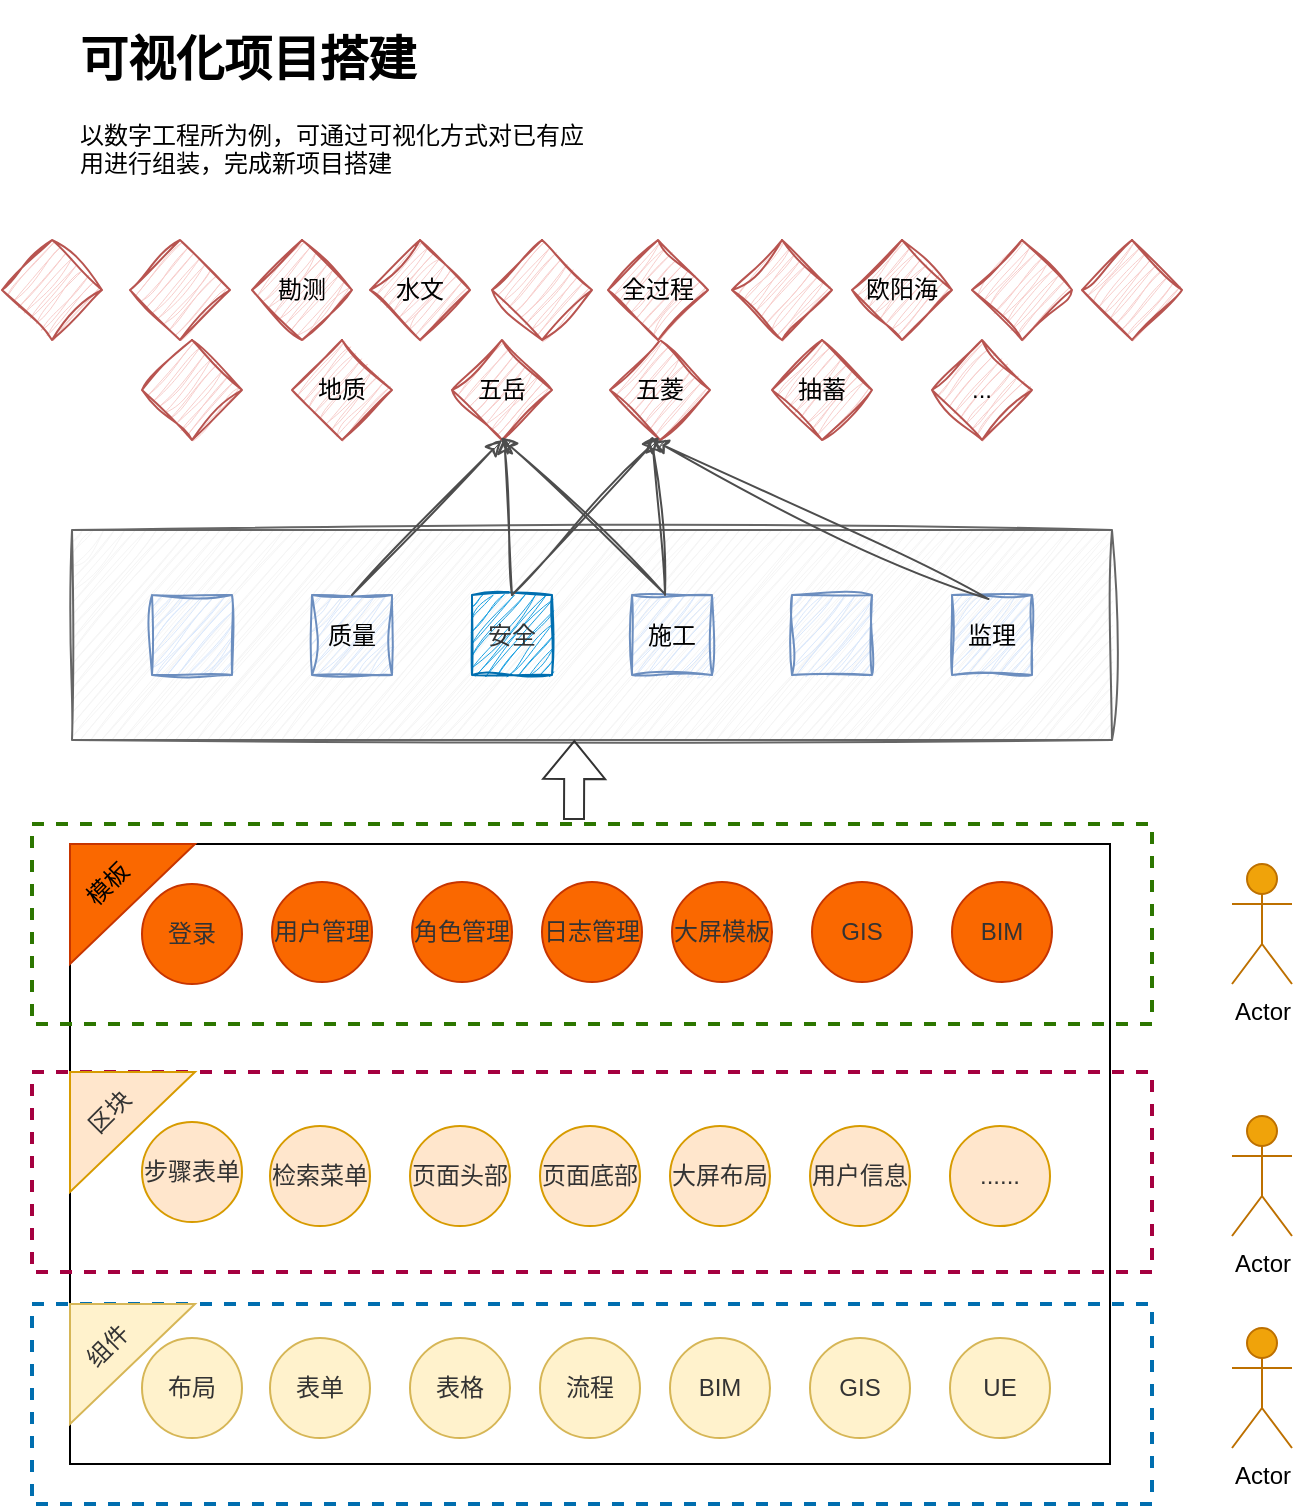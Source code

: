 <mxfile version="23.1.5" type="github">
  <diagram name="第 1 页" id="_P4C-NIC0c6lGI55AIVs">
    <mxGraphModel dx="1259" dy="673" grid="1" gridSize="10" guides="1" tooltips="1" connect="1" arrows="1" fold="1" page="1" pageScale="1" pageWidth="827" pageHeight="1169" math="0" shadow="0">
      <root>
        <mxCell id="0" />
        <mxCell id="1" parent="0" />
        <mxCell id="URCNevdXFKQMGU3Cfvzh-44" value="" style="rounded=0;whiteSpace=wrap;html=1;fontColor=#333333;shadow=0;" parent="1" vertex="1">
          <mxGeometry x="119" y="492" width="520" height="310" as="geometry" />
        </mxCell>
        <mxCell id="URCNevdXFKQMGU3Cfvzh-96" value="" style="rounded=0;whiteSpace=wrap;html=1;dashed=1;fillColor=none;fontColor=#ffffff;strokeColor=#A50040;strokeWidth=2;shadow=0;" parent="1" vertex="1">
          <mxGeometry x="100" y="606" width="560" height="100" as="geometry" />
        </mxCell>
        <mxCell id="URCNevdXFKQMGU3Cfvzh-95" value="" style="rounded=0;whiteSpace=wrap;html=1;dashed=1;fillColor=none;fontColor=#ffffff;strokeColor=#2D7600;strokeWidth=2;shadow=0;" parent="1" vertex="1">
          <mxGeometry x="100" y="482" width="560" height="100" as="geometry" />
        </mxCell>
        <mxCell id="URCNevdXFKQMGU3Cfvzh-1" value="" style="rounded=0;whiteSpace=wrap;html=1;fillColor=#f5f5f5;fontColor=#333333;strokeColor=#666666;shadow=0;sketch=1;curveFitting=1;jiggle=2;" parent="1" vertex="1">
          <mxGeometry x="120" y="335" width="520" height="105" as="geometry" />
        </mxCell>
        <mxCell id="URCNevdXFKQMGU3Cfvzh-2" value="" style="whiteSpace=wrap;html=1;aspect=fixed;fillColor=#dae8fc;strokeColor=#6c8ebf;shadow=0;sketch=1;curveFitting=1;jiggle=2;" parent="1" vertex="1">
          <mxGeometry x="160" y="367.5" width="40" height="40" as="geometry" />
        </mxCell>
        <mxCell id="URCNevdXFKQMGU3Cfvzh-3" value="质量" style="whiteSpace=wrap;html=1;aspect=fixed;fillColor=#dae8fc;strokeColor=#6c8ebf;shadow=0;sketch=1;curveFitting=1;jiggle=2;" parent="1" vertex="1">
          <mxGeometry x="240" y="367.5" width="40" height="40" as="geometry" />
        </mxCell>
        <mxCell id="URCNevdXFKQMGU3Cfvzh-4" value="&lt;font color=&quot;#333333&quot;&gt;安全&lt;/font&gt;" style="whiteSpace=wrap;html=1;aspect=fixed;fillColor=#1ba1e2;strokeColor=#006EAF;shadow=0;sketch=1;curveFitting=1;jiggle=2;fontColor=#ffffff;" parent="1" vertex="1">
          <mxGeometry x="320" y="367.5" width="40" height="40" as="geometry" />
        </mxCell>
        <mxCell id="URCNevdXFKQMGU3Cfvzh-94" value="" style="rounded=0;whiteSpace=wrap;html=1;dashed=1;fillColor=none;fontColor=#ffffff;strokeColor=#006EAF;strokeWidth=2;shadow=0;" parent="1" vertex="1">
          <mxGeometry x="100" y="722" width="560" height="100" as="geometry" />
        </mxCell>
        <mxCell id="URCNevdXFKQMGU3Cfvzh-5" value="施工" style="whiteSpace=wrap;html=1;aspect=fixed;fillColor=#dae8fc;strokeColor=#6c8ebf;shadow=0;sketch=1;curveFitting=1;jiggle=2;" parent="1" vertex="1">
          <mxGeometry x="400" y="367.5" width="40" height="40" as="geometry" />
        </mxCell>
        <mxCell id="URCNevdXFKQMGU3Cfvzh-6" value="" style="whiteSpace=wrap;html=1;aspect=fixed;fillColor=#dae8fc;strokeColor=#6c8ebf;shadow=0;sketch=1;curveFitting=1;jiggle=2;" parent="1" vertex="1">
          <mxGeometry x="480" y="367.5" width="40" height="40" as="geometry" />
        </mxCell>
        <mxCell id="URCNevdXFKQMGU3Cfvzh-7" value="监理" style="whiteSpace=wrap;html=1;aspect=fixed;fillColor=#dae8fc;strokeColor=#6c8ebf;shadow=0;sketch=1;curveFitting=1;jiggle=2;" parent="1" vertex="1">
          <mxGeometry x="560" y="367.5" width="40" height="40" as="geometry" />
        </mxCell>
        <mxCell id="URCNevdXFKQMGU3Cfvzh-8" value="" style="rhombus;whiteSpace=wrap;html=1;fillColor=#f8cecc;strokeColor=#b85450;shadow=0;sketch=1;curveFitting=1;jiggle=2;" parent="1" vertex="1">
          <mxGeometry x="155" y="240" width="50" height="50" as="geometry" />
        </mxCell>
        <mxCell id="URCNevdXFKQMGU3Cfvzh-9" value="地质" style="rhombus;whiteSpace=wrap;html=1;fillColor=#f8cecc;strokeColor=#b85450;shadow=0;sketch=1;curveFitting=1;jiggle=2;" parent="1" vertex="1">
          <mxGeometry x="230" y="240" width="50" height="50" as="geometry" />
        </mxCell>
        <mxCell id="URCNevdXFKQMGU3Cfvzh-10" value="五岳" style="rhombus;whiteSpace=wrap;html=1;fillColor=#f8cecc;strokeColor=#b85450;shadow=0;sketch=1;curveFitting=1;jiggle=2;" parent="1" vertex="1">
          <mxGeometry x="310" y="240" width="50" height="50" as="geometry" />
        </mxCell>
        <mxCell id="URCNevdXFKQMGU3Cfvzh-11" value="五菱" style="rhombus;whiteSpace=wrap;html=1;fillColor=#f8cecc;strokeColor=#b85450;shadow=0;sketch=1;curveFitting=1;jiggle=2;" parent="1" vertex="1">
          <mxGeometry x="389" y="240" width="50" height="50" as="geometry" />
        </mxCell>
        <mxCell id="URCNevdXFKQMGU3Cfvzh-12" value="抽蓄" style="rhombus;whiteSpace=wrap;html=1;fillColor=#f8cecc;strokeColor=#b85450;shadow=0;sketch=1;curveFitting=1;jiggle=2;" parent="1" vertex="1">
          <mxGeometry x="470" y="240" width="50" height="50" as="geometry" />
        </mxCell>
        <mxCell id="URCNevdXFKQMGU3Cfvzh-13" value="..." style="rhombus;whiteSpace=wrap;html=1;fillColor=#f8cecc;strokeColor=#b85450;shadow=0;sketch=1;curveFitting=1;jiggle=2;" parent="1" vertex="1">
          <mxGeometry x="550" y="240" width="50" height="50" as="geometry" />
        </mxCell>
        <mxCell id="URCNevdXFKQMGU3Cfvzh-14" value="勘测" style="rhombus;whiteSpace=wrap;html=1;fillColor=#f8cecc;strokeColor=#b85450;shadow=0;sketch=1;curveFitting=1;jiggle=2;" parent="1" vertex="1">
          <mxGeometry x="210" y="190" width="50" height="50" as="geometry" />
        </mxCell>
        <mxCell id="URCNevdXFKQMGU3Cfvzh-15" value="水文" style="rhombus;whiteSpace=wrap;html=1;fillColor=#f8cecc;strokeColor=#b85450;shadow=0;sketch=1;curveFitting=1;jiggle=2;" parent="1" vertex="1">
          <mxGeometry x="269" y="190" width="50" height="50" as="geometry" />
        </mxCell>
        <mxCell id="URCNevdXFKQMGU3Cfvzh-16" value="" style="rhombus;whiteSpace=wrap;html=1;fillColor=#f8cecc;strokeColor=#b85450;shadow=0;sketch=1;curveFitting=1;jiggle=2;" parent="1" vertex="1">
          <mxGeometry x="330" y="190" width="50" height="50" as="geometry" />
        </mxCell>
        <mxCell id="URCNevdXFKQMGU3Cfvzh-17" value="全过程" style="rhombus;whiteSpace=wrap;html=1;fillColor=#f8cecc;strokeColor=#b85450;shadow=0;sketch=1;curveFitting=1;jiggle=2;" parent="1" vertex="1">
          <mxGeometry x="388" y="190" width="50" height="50" as="geometry" />
        </mxCell>
        <mxCell id="URCNevdXFKQMGU3Cfvzh-18" value="" style="rhombus;whiteSpace=wrap;html=1;fillColor=#f8cecc;strokeColor=#b85450;shadow=0;sketch=1;curveFitting=1;jiggle=2;" parent="1" vertex="1">
          <mxGeometry x="450" y="190" width="50" height="50" as="geometry" />
        </mxCell>
        <mxCell id="URCNevdXFKQMGU3Cfvzh-19" value="欧阳海" style="rhombus;whiteSpace=wrap;html=1;fillColor=#f8cecc;strokeColor=#b85450;shadow=0;sketch=1;curveFitting=1;jiggle=2;" parent="1" vertex="1">
          <mxGeometry x="510" y="190" width="50" height="50" as="geometry" />
        </mxCell>
        <mxCell id="URCNevdXFKQMGU3Cfvzh-20" value="" style="endArrow=classic;html=1;rounded=0;exitX=0.5;exitY=0;exitDx=0;exitDy=0;strokeColor=#4D4D4D;shadow=0;sketch=1;curveFitting=1;jiggle=2;" parent="1" source="URCNevdXFKQMGU3Cfvzh-4" target="URCNevdXFKQMGU3Cfvzh-10" edge="1">
          <mxGeometry width="50" height="50" relative="1" as="geometry">
            <mxPoint x="382" y="334" as="sourcePoint" />
            <mxPoint x="432" y="284" as="targetPoint" />
          </mxGeometry>
        </mxCell>
        <mxCell id="URCNevdXFKQMGU3Cfvzh-21" value="" style="endArrow=classic;html=1;rounded=0;exitX=0.5;exitY=0;exitDx=0;exitDy=0;strokeColor=#4D4D4D;shadow=0;sketch=1;curveFitting=1;jiggle=2;" parent="1" source="URCNevdXFKQMGU3Cfvzh-4" edge="1">
          <mxGeometry width="50" height="50" relative="1" as="geometry">
            <mxPoint x="417.5" y="367.5" as="sourcePoint" />
            <mxPoint x="413.5" y="288.5" as="targetPoint" />
          </mxGeometry>
        </mxCell>
        <mxCell id="URCNevdXFKQMGU3Cfvzh-22" value="" style="endArrow=classic;html=1;rounded=0;exitX=0.5;exitY=0;exitDx=0;exitDy=0;strokeColor=#4D4D4D;shadow=0;sketch=1;curveFitting=1;jiggle=2;" parent="1" edge="1">
          <mxGeometry width="50" height="50" relative="1" as="geometry">
            <mxPoint x="416.5" y="367.5" as="sourcePoint" />
            <mxPoint x="410" y="288" as="targetPoint" />
          </mxGeometry>
        </mxCell>
        <mxCell id="URCNevdXFKQMGU3Cfvzh-23" value="" style="endArrow=classic;html=1;rounded=0;exitX=0.5;exitY=0;exitDx=0;exitDy=0;strokeColor=#4D4D4D;shadow=0;sketch=1;curveFitting=1;jiggle=2;" parent="1" edge="1">
          <mxGeometry width="50" height="50" relative="1" as="geometry">
            <mxPoint x="578.25" y="369.5" as="sourcePoint" />
            <mxPoint x="410" y="290" as="targetPoint" />
          </mxGeometry>
        </mxCell>
        <mxCell id="URCNevdXFKQMGU3Cfvzh-24" value="" style="endArrow=classic;html=1;rounded=0;exitX=0.5;exitY=0;exitDx=0;exitDy=0;strokeColor=#4D4D4D;shadow=0;sketch=1;curveFitting=1;jiggle=2;entryX=0.5;entryY=1;entryDx=0;entryDy=0;" parent="1" target="URCNevdXFKQMGU3Cfvzh-10" edge="1">
          <mxGeometry width="50" height="50" relative="1" as="geometry">
            <mxPoint x="260" y="367.5" as="sourcePoint" />
            <mxPoint x="256" y="288.5" as="targetPoint" />
          </mxGeometry>
        </mxCell>
        <mxCell id="URCNevdXFKQMGU3Cfvzh-25" value="" style="endArrow=classic;html=1;rounded=0;exitX=0.403;exitY=-0.02;exitDx=0;exitDy=0;strokeColor=#4D4D4D;shadow=0;sketch=1;curveFitting=1;jiggle=2;entryX=0.488;entryY=0.972;entryDx=0;entryDy=0;entryPerimeter=0;exitPerimeter=0;" parent="1" source="URCNevdXFKQMGU3Cfvzh-5" target="URCNevdXFKQMGU3Cfvzh-10" edge="1">
          <mxGeometry width="50" height="50" relative="1" as="geometry">
            <mxPoint x="426.5" y="377.5" as="sourcePoint" />
            <mxPoint x="330" y="290" as="targetPoint" />
          </mxGeometry>
        </mxCell>
        <mxCell id="URCNevdXFKQMGU3Cfvzh-26" value="&lt;h1&gt;可视化项目搭建&lt;/h1&gt;&lt;p&gt;以数字工程所为例，可通过可视化方式对已有应用进行组装，完成新项目搭建&lt;/p&gt;" style="text;html=1;spacing=5;spacingTop=-20;whiteSpace=wrap;overflow=hidden;rounded=0;" parent="1" vertex="1">
          <mxGeometry x="119" y="80" width="270" height="100" as="geometry" />
        </mxCell>
        <mxCell id="URCNevdXFKQMGU3Cfvzh-73" value="登录" style="ellipse;whiteSpace=wrap;html=1;aspect=fixed;fillColor=#fa6800;strokeColor=#C73500;fontColor=#333333;shadow=0;" parent="1" vertex="1">
          <mxGeometry x="155" y="512" width="50" height="50" as="geometry" />
        </mxCell>
        <mxCell id="URCNevdXFKQMGU3Cfvzh-74" value="用户管理" style="ellipse;whiteSpace=wrap;html=1;aspect=fixed;fillColor=#fa6800;strokeColor=#C73500;fontColor=#333333;shadow=0;" parent="1" vertex="1">
          <mxGeometry x="220" y="511" width="50" height="50" as="geometry" />
        </mxCell>
        <mxCell id="URCNevdXFKQMGU3Cfvzh-75" value="角色管理" style="ellipse;whiteSpace=wrap;html=1;aspect=fixed;fillColor=#fa6800;strokeColor=#C73500;fontColor=#333333;shadow=0;" parent="1" vertex="1">
          <mxGeometry x="290" y="511" width="50" height="50" as="geometry" />
        </mxCell>
        <mxCell id="URCNevdXFKQMGU3Cfvzh-76" value="日志管理" style="ellipse;whiteSpace=wrap;html=1;aspect=fixed;fillColor=#fa6800;strokeColor=#C73500;fontColor=#333333;shadow=0;" parent="1" vertex="1">
          <mxGeometry x="355" y="511" width="50" height="50" as="geometry" />
        </mxCell>
        <mxCell id="URCNevdXFKQMGU3Cfvzh-77" value="大屏模板" style="ellipse;whiteSpace=wrap;html=1;aspect=fixed;fillColor=#fa6800;strokeColor=#C73500;fontColor=#333333;shadow=0;" parent="1" vertex="1">
          <mxGeometry x="420" y="511" width="50" height="50" as="geometry" />
        </mxCell>
        <mxCell id="URCNevdXFKQMGU3Cfvzh-78" value="GIS" style="ellipse;whiteSpace=wrap;html=1;aspect=fixed;fillColor=#fa6800;strokeColor=#C73500;fontColor=#333333;shadow=0;" parent="1" vertex="1">
          <mxGeometry x="490" y="511" width="50" height="50" as="geometry" />
        </mxCell>
        <mxCell id="URCNevdXFKQMGU3Cfvzh-79" value="BIM" style="ellipse;whiteSpace=wrap;html=1;aspect=fixed;fillColor=#fa6800;strokeColor=#C73500;fontColor=#333333;shadow=0;" parent="1" vertex="1">
          <mxGeometry x="560" y="511" width="50" height="50" as="geometry" />
        </mxCell>
        <mxCell id="URCNevdXFKQMGU3Cfvzh-80" value="步骤表单" style="ellipse;whiteSpace=wrap;html=1;aspect=fixed;fillColor=#ffe6cc;strokeColor=#d79b00;fontColor=#333333;shadow=0;" parent="1" vertex="1">
          <mxGeometry x="155" y="631" width="50" height="50" as="geometry" />
        </mxCell>
        <mxCell id="URCNevdXFKQMGU3Cfvzh-81" value="检索菜单" style="ellipse;whiteSpace=wrap;html=1;aspect=fixed;fillColor=#ffe6cc;strokeColor=#d79b00;fontColor=#333333;shadow=0;" parent="1" vertex="1">
          <mxGeometry x="219" y="633" width="50" height="50" as="geometry" />
        </mxCell>
        <mxCell id="URCNevdXFKQMGU3Cfvzh-82" value="页面头部" style="ellipse;whiteSpace=wrap;html=1;aspect=fixed;fillColor=#ffe6cc;strokeColor=#d79b00;fontColor=#333333;shadow=0;" parent="1" vertex="1">
          <mxGeometry x="289" y="633" width="50" height="50" as="geometry" />
        </mxCell>
        <mxCell id="URCNevdXFKQMGU3Cfvzh-83" value="页面底部" style="ellipse;whiteSpace=wrap;html=1;aspect=fixed;fillColor=#ffe6cc;strokeColor=#d79b00;fontColor=#333333;shadow=0;" parent="1" vertex="1">
          <mxGeometry x="354" y="633" width="50" height="50" as="geometry" />
        </mxCell>
        <mxCell id="URCNevdXFKQMGU3Cfvzh-84" value="大屏布局" style="ellipse;whiteSpace=wrap;html=1;aspect=fixed;fillColor=#ffe6cc;strokeColor=#d79b00;fontColor=#333333;shadow=0;" parent="1" vertex="1">
          <mxGeometry x="419" y="633" width="50" height="50" as="geometry" />
        </mxCell>
        <mxCell id="URCNevdXFKQMGU3Cfvzh-85" value="用户信息" style="ellipse;whiteSpace=wrap;html=1;aspect=fixed;fillColor=#ffe6cc;strokeColor=#d79b00;fontColor=#333333;shadow=0;" parent="1" vertex="1">
          <mxGeometry x="489" y="633" width="50" height="50" as="geometry" />
        </mxCell>
        <mxCell id="URCNevdXFKQMGU3Cfvzh-86" value="......" style="ellipse;whiteSpace=wrap;html=1;aspect=fixed;fillColor=#ffe6cc;strokeColor=#d79b00;fontColor=#333333;shadow=0;" parent="1" vertex="1">
          <mxGeometry x="559" y="633" width="50" height="50" as="geometry" />
        </mxCell>
        <mxCell id="URCNevdXFKQMGU3Cfvzh-87" value="布局" style="ellipse;whiteSpace=wrap;html=1;aspect=fixed;fillColor=#fff2cc;strokeColor=#d6b656;fontColor=#333333;shadow=0;" parent="1" vertex="1">
          <mxGeometry x="155" y="739" width="50" height="50" as="geometry" />
        </mxCell>
        <mxCell id="URCNevdXFKQMGU3Cfvzh-88" value="表单" style="ellipse;whiteSpace=wrap;html=1;aspect=fixed;fillColor=#fff2cc;strokeColor=#d6b656;fontColor=#333333;shadow=0;" parent="1" vertex="1">
          <mxGeometry x="219" y="739" width="50" height="50" as="geometry" />
        </mxCell>
        <mxCell id="URCNevdXFKQMGU3Cfvzh-89" value="表格" style="ellipse;whiteSpace=wrap;html=1;aspect=fixed;fillColor=#fff2cc;strokeColor=#d6b656;fontColor=#333333;shadow=0;" parent="1" vertex="1">
          <mxGeometry x="289" y="739" width="50" height="50" as="geometry" />
        </mxCell>
        <mxCell id="URCNevdXFKQMGU3Cfvzh-90" value="流程" style="ellipse;whiteSpace=wrap;html=1;aspect=fixed;fillColor=#fff2cc;strokeColor=#d6b656;fontColor=#333333;shadow=0;" parent="1" vertex="1">
          <mxGeometry x="354" y="739" width="50" height="50" as="geometry" />
        </mxCell>
        <mxCell id="URCNevdXFKQMGU3Cfvzh-91" value="BIM" style="ellipse;whiteSpace=wrap;html=1;aspect=fixed;fillColor=#fff2cc;strokeColor=#d6b656;fontColor=#333333;shadow=0;" parent="1" vertex="1">
          <mxGeometry x="419" y="739" width="50" height="50" as="geometry" />
        </mxCell>
        <mxCell id="URCNevdXFKQMGU3Cfvzh-92" value="GIS" style="ellipse;whiteSpace=wrap;html=1;aspect=fixed;fillColor=#fff2cc;strokeColor=#d6b656;fontColor=#333333;shadow=0;" parent="1" vertex="1">
          <mxGeometry x="489" y="739" width="50" height="50" as="geometry" />
        </mxCell>
        <mxCell id="URCNevdXFKQMGU3Cfvzh-93" value="UE" style="ellipse;whiteSpace=wrap;html=1;aspect=fixed;fillColor=#fff2cc;strokeColor=#d6b656;fontColor=#333333;shadow=0;" parent="1" vertex="1">
          <mxGeometry x="559" y="739" width="50" height="50" as="geometry" />
        </mxCell>
        <mxCell id="URCNevdXFKQMGU3Cfvzh-98" value="" style="shape=flexArrow;endArrow=classic;html=1;rounded=0;entryX=0.483;entryY=1.038;entryDx=0;entryDy=0;entryPerimeter=0;strokeColor=#333333;" parent="1" edge="1">
          <mxGeometry width="50" height="50" relative="1" as="geometry">
            <mxPoint x="371" y="480" as="sourcePoint" />
            <mxPoint x="371.16" y="440" as="targetPoint" />
          </mxGeometry>
        </mxCell>
        <mxCell id="URCNevdXFKQMGU3Cfvzh-99" value="" style="rhombus;whiteSpace=wrap;html=1;fillColor=#f8cecc;strokeColor=#b85450;shadow=0;sketch=1;curveFitting=1;jiggle=2;" parent="1" vertex="1">
          <mxGeometry x="85" y="190" width="50" height="50" as="geometry" />
        </mxCell>
        <mxCell id="URCNevdXFKQMGU3Cfvzh-100" value="" style="rhombus;whiteSpace=wrap;html=1;fillColor=#f8cecc;strokeColor=#b85450;shadow=0;sketch=1;curveFitting=1;jiggle=2;" parent="1" vertex="1">
          <mxGeometry x="149" y="190" width="50" height="50" as="geometry" />
        </mxCell>
        <mxCell id="URCNevdXFKQMGU3Cfvzh-101" value="" style="rhombus;whiteSpace=wrap;html=1;fillColor=#f8cecc;strokeColor=#b85450;shadow=0;sketch=1;curveFitting=1;jiggle=2;" parent="1" vertex="1">
          <mxGeometry x="570" y="190" width="50" height="50" as="geometry" />
        </mxCell>
        <mxCell id="URCNevdXFKQMGU3Cfvzh-102" value="" style="rhombus;whiteSpace=wrap;html=1;fillColor=#f8cecc;strokeColor=#b85450;shadow=0;sketch=1;curveFitting=1;jiggle=2;" parent="1" vertex="1">
          <mxGeometry x="625" y="190" width="50" height="50" as="geometry" />
        </mxCell>
        <mxCell id="URCNevdXFKQMGU3Cfvzh-103" value="Actor" style="shape=umlActor;verticalLabelPosition=bottom;verticalAlign=top;html=1;outlineConnect=0;fillColor=#f0a30a;strokeColor=#BD7000;fontColor=#000000;shadow=0;" parent="1" vertex="1">
          <mxGeometry x="700" y="502" width="30" height="60" as="geometry" />
        </mxCell>
        <mxCell id="URCNevdXFKQMGU3Cfvzh-110" value="" style="verticalLabelPosition=bottom;verticalAlign=top;html=1;shape=mxgraph.basic.orthogonal_triangle;direction=south;rotation=0;fillColor=#fa6800;fontColor=#333333;strokeColor=#C73500;shadow=0;" parent="1" vertex="1">
          <mxGeometry x="119" y="492" width="62.5" height="60" as="geometry" />
        </mxCell>
        <mxCell id="URCNevdXFKQMGU3Cfvzh-112" value="" style="verticalLabelPosition=bottom;verticalAlign=top;html=1;shape=mxgraph.basic.orthogonal_triangle;direction=south;rotation=0;fillColor=#ffe6cc;strokeColor=#d79b00;fontColor=#333333;shadow=0;" parent="1" vertex="1">
          <mxGeometry x="119" y="606" width="62.5" height="60" as="geometry" />
        </mxCell>
        <mxCell id="URCNevdXFKQMGU3Cfvzh-113" value="" style="verticalLabelPosition=bottom;verticalAlign=top;html=1;shape=mxgraph.basic.orthogonal_triangle;direction=south;rotation=0;fillColor=#fff2cc;strokeColor=#d6b656;fontColor=#333333;shadow=0;" parent="1" vertex="1">
          <mxGeometry x="119" y="722" width="62.5" height="60" as="geometry" />
        </mxCell>
        <mxCell id="URCNevdXFKQMGU3Cfvzh-114" value="模板" style="text;html=1;align=center;verticalAlign=middle;whiteSpace=wrap;rounded=0;rotation=-45;shadow=0;" parent="1" vertex="1">
          <mxGeometry x="108" y="497" width="60" height="30" as="geometry" />
        </mxCell>
        <mxCell id="URCNevdXFKQMGU3Cfvzh-115" value="区块" style="text;html=1;align=center;verticalAlign=middle;whiteSpace=wrap;rounded=0;rotation=-45;fontColor=#333333;shadow=0;" parent="1" vertex="1">
          <mxGeometry x="109" y="611" width="60" height="30" as="geometry" />
        </mxCell>
        <mxCell id="URCNevdXFKQMGU3Cfvzh-116" value="组件" style="text;html=1;align=center;verticalAlign=middle;whiteSpace=wrap;rounded=0;rotation=-45;fontColor=#333333;shadow=0;" parent="1" vertex="1">
          <mxGeometry x="108" y="728" width="60" height="30" as="geometry" />
        </mxCell>
        <mxCell id="URCNevdXFKQMGU3Cfvzh-117" value="Actor" style="shape=umlActor;verticalLabelPosition=bottom;verticalAlign=top;html=1;outlineConnect=0;fillColor=#f0a30a;strokeColor=#BD7000;fontColor=#000000;shadow=0;" parent="1" vertex="1">
          <mxGeometry x="700" y="628" width="30" height="60" as="geometry" />
        </mxCell>
        <mxCell id="URCNevdXFKQMGU3Cfvzh-118" value="Actor" style="shape=umlActor;verticalLabelPosition=bottom;verticalAlign=top;html=1;outlineConnect=0;fillColor=#f0a30a;strokeColor=#BD7000;fontColor=#000000;shadow=0;" parent="1" vertex="1">
          <mxGeometry x="700" y="734" width="30" height="60" as="geometry" />
        </mxCell>
      </root>
    </mxGraphModel>
  </diagram>
</mxfile>
